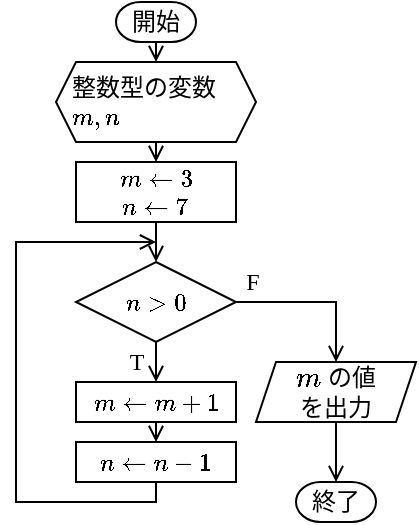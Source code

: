 <mxfile version="26.2.2">
  <diagram name="ページ1" id="Do2R8YbBjsIG0Oqwl3gb">
    <mxGraphModel dx="2417" dy="472" grid="1" gridSize="10" guides="1" tooltips="1" connect="1" arrows="1" fold="1" page="1" pageScale="1" pageWidth="827" pageHeight="1169" math="1" shadow="0">
      <root>
        <mxCell id="0" />
        <mxCell id="1" parent="0" />
        <mxCell id="6HOsOEwYccZ2VXURbwLA-26" style="edgeStyle=orthogonalEdgeStyle;shape=connector;rounded=0;orthogonalLoop=1;jettySize=auto;html=1;exitX=0.5;exitY=1;exitDx=0;exitDy=0;exitPerimeter=0;entryX=0.5;entryY=0;entryDx=0;entryDy=0;strokeColor=default;align=center;verticalAlign=middle;fontFamily=Helvetica;fontSize=11;fontColor=default;labelBackgroundColor=default;endArrow=open;endFill=0;" parent="1" source="6HOsOEwYccZ2VXURbwLA-2" target="6HOsOEwYccZ2VXURbwLA-7" edge="1">
          <mxGeometry relative="1" as="geometry" />
        </mxCell>
        <mxCell id="6HOsOEwYccZ2VXURbwLA-2" value="開始" style="strokeWidth=1;html=1;shape=mxgraph.flowchart.terminator;whiteSpace=wrap;fontFamily=Lucida Console;fontSize=12;" parent="1" vertex="1">
          <mxGeometry x="-1380" y="130" width="40" height="20" as="geometry" />
        </mxCell>
        <mxCell id="6HOsOEwYccZ2VXURbwLA-19" value="" style="edgeStyle=orthogonalEdgeStyle;rounded=0;orthogonalLoop=1;jettySize=auto;exitX=0.5;exitY=1;exitDx=0;exitDy=0;entryX=0.5;entryY=0;entryDx=0;entryDy=0;endArrow=open;endFill=0;fontFamily=Lucida Console;fontSize=12;" parent="1" source="6HOsOEwYccZ2VXURbwLA-7" target="6HOsOEwYccZ2VXURbwLA-11" edge="1">
          <mxGeometry relative="1" as="geometry" />
        </mxCell>
        <mxCell id="6HOsOEwYccZ2VXURbwLA-7" value="&lt;font face=&quot;Lucida Console&quot;&gt;&amp;nbsp;&amp;nbsp;整数型の変数&lt;/font&gt;&lt;div&gt;&lt;font face=&quot;Lucida Console&quot;&gt;&amp;nbsp; \(m, n\)&lt;/font&gt;&lt;/div&gt;" style="shape=hexagon;perimeter=hexagonPerimeter2;whiteSpace=wrap;html=1;fixedSize=1;align=left;size=10;fontSize=12;" parent="1" vertex="1">
          <mxGeometry x="-1410" y="160" width="100" height="40" as="geometry" />
        </mxCell>
        <mxCell id="6HOsOEwYccZ2VXURbwLA-11" value="\(m\leftarrow 3\)&lt;div&gt;\(n \leftarrow 7\)&lt;/div&gt;" style="rounded=0;whiteSpace=wrap;html=1;fontFamily=Lucida Console;fontSize=12;" parent="1" vertex="1">
          <mxGeometry x="-1400" y="210" width="80" height="30" as="geometry" />
        </mxCell>
        <mxCell id="6HOsOEwYccZ2VXURbwLA-22" value="T" style="edgeStyle=orthogonalEdgeStyle;shape=connector;rounded=0;orthogonalLoop=1;jettySize=auto;html=1;exitX=0.5;exitY=1;exitDx=0;exitDy=0;exitPerimeter=0;entryX=0.5;entryY=0;entryDx=0;entryDy=0;strokeColor=default;align=center;verticalAlign=middle;fontFamily=Lucida Console;fontSize=12;fontColor=default;labelBackgroundColor=default;endArrow=open;endFill=0;" parent="1" source="6HOsOEwYccZ2VXURbwLA-13" target="6HOsOEwYccZ2VXURbwLA-15" edge="1">
          <mxGeometry y="-10" relative="1" as="geometry">
            <mxPoint as="offset" />
          </mxGeometry>
        </mxCell>
        <mxCell id="6HOsOEwYccZ2VXURbwLA-13" value="\(n &amp;gt; 0\)" style="strokeWidth=1;html=1;shape=mxgraph.flowchart.decision;whiteSpace=wrap;fontFamily=Lucida Console;fontSize=12;" parent="1" vertex="1">
          <mxGeometry x="-1400" y="260" width="80" height="40" as="geometry" />
        </mxCell>
        <mxCell id="6HOsOEwYccZ2VXURbwLA-23" style="edgeStyle=orthogonalEdgeStyle;shape=connector;rounded=0;orthogonalLoop=1;jettySize=auto;html=1;exitX=0.5;exitY=1;exitDx=0;exitDy=0;entryX=0.5;entryY=0;entryDx=0;entryDy=0;strokeColor=default;align=center;verticalAlign=middle;fontFamily=Helvetica;fontSize=11;fontColor=default;labelBackgroundColor=default;endArrow=open;endFill=0;" parent="1" source="6HOsOEwYccZ2VXURbwLA-15" target="6HOsOEwYccZ2VXURbwLA-16" edge="1">
          <mxGeometry relative="1" as="geometry" />
        </mxCell>
        <mxCell id="6HOsOEwYccZ2VXURbwLA-15" value="\(m\leftarrow m + 1\)" style="rounded=0;whiteSpace=wrap;html=1;fontFamily=Lucida Console;fontSize=12;" parent="1" vertex="1">
          <mxGeometry x="-1400" y="320" width="80" height="20" as="geometry" />
        </mxCell>
        <mxCell id="6HOsOEwYccZ2VXURbwLA-24" style="edgeStyle=orthogonalEdgeStyle;shape=connector;rounded=0;orthogonalLoop=1;jettySize=auto;html=1;exitX=0.5;exitY=1;exitDx=0;exitDy=0;strokeColor=default;align=center;verticalAlign=middle;fontFamily=Helvetica;fontSize=11;fontColor=default;labelBackgroundColor=default;endArrow=open;endFill=0;" parent="1" source="6HOsOEwYccZ2VXURbwLA-16" edge="1">
          <mxGeometry relative="1" as="geometry">
            <mxPoint x="-1360" y="250" as="targetPoint" />
            <mxPoint x="-1360" y="380" as="sourcePoint" />
            <Array as="points">
              <mxPoint x="-1360" y="380" />
              <mxPoint x="-1430" y="380" />
              <mxPoint x="-1430" y="250" />
              <mxPoint x="-1360" y="250" />
            </Array>
          </mxGeometry>
        </mxCell>
        <mxCell id="6HOsOEwYccZ2VXURbwLA-16" value="\(n\leftarrow n - 1\)" style="rounded=0;whiteSpace=wrap;html=1;fontFamily=Lucida Console;fontSize=12;" parent="1" vertex="1">
          <mxGeometry x="-1400" y="350" width="80" height="20" as="geometry" />
        </mxCell>
        <mxCell id="6HOsOEwYccZ2VXURbwLA-20" style="edgeStyle=orthogonalEdgeStyle;shape=connector;rounded=0;orthogonalLoop=1;jettySize=auto;html=1;exitX=0.5;exitY=1;exitDx=0;exitDy=0;entryX=0.5;entryY=0;entryDx=0;entryDy=0;entryPerimeter=0;strokeColor=default;align=center;verticalAlign=middle;fontFamily=Helvetica;fontSize=11;fontColor=default;labelBackgroundColor=default;endArrow=open;endFill=0;" parent="1" source="6HOsOEwYccZ2VXURbwLA-11" target="6HOsOEwYccZ2VXURbwLA-13" edge="1">
          <mxGeometry relative="1" as="geometry" />
        </mxCell>
        <mxCell id="6HOsOEwYccZ2VXURbwLA-25" value="終了" style="strokeWidth=1;html=1;shape=mxgraph.flowchart.terminator;whiteSpace=wrap;fontFamily=Lucida Console;fontSize=12;" parent="1" vertex="1">
          <mxGeometry x="-1290" y="370" width="40" height="20" as="geometry" />
        </mxCell>
        <mxCell id="6HOsOEwYccZ2VXURbwLA-27" value="&lt;font face=&quot;Lucida Console&quot;&gt;F&lt;/font&gt;" style="edgeStyle=orthogonalEdgeStyle;shape=connector;rounded=0;orthogonalLoop=1;jettySize=auto;html=1;exitX=1;exitY=0.5;exitDx=0;exitDy=0;exitPerimeter=0;entryX=0.5;entryY=0;entryDx=0;entryDy=0;strokeColor=default;align=center;verticalAlign=middle;fontFamily=Helvetica;fontSize=12;fontColor=default;labelBackgroundColor=default;endArrow=open;endFill=0;" parent="1" source="6HOsOEwYccZ2VXURbwLA-13" target="5qlxgYzfs1YS5cD4jpSk-1" edge="1">
          <mxGeometry x="-0.818" y="10" relative="1" as="geometry">
            <mxPoint as="offset" />
          </mxGeometry>
        </mxCell>
        <mxCell id="5qlxgYzfs1YS5cD4jpSk-1" value="\(m\) の値&lt;div&gt;を出力&lt;/div&gt;" style="shape=parallelogram;perimeter=parallelogramPerimeter;whiteSpace=wrap;html=1;fixedSize=1;size=10;" vertex="1" parent="1">
          <mxGeometry x="-1310" y="310" width="80" height="30" as="geometry" />
        </mxCell>
        <mxCell id="5qlxgYzfs1YS5cD4jpSk-2" style="edgeStyle=orthogonalEdgeStyle;rounded=0;orthogonalLoop=1;jettySize=auto;html=1;exitX=0.5;exitY=1;exitDx=0;exitDy=0;entryX=0.5;entryY=0;entryDx=0;entryDy=0;entryPerimeter=0;endArrow=open;endFill=0;" edge="1" parent="1" source="5qlxgYzfs1YS5cD4jpSk-1" target="6HOsOEwYccZ2VXURbwLA-25">
          <mxGeometry relative="1" as="geometry" />
        </mxCell>
      </root>
    </mxGraphModel>
  </diagram>
</mxfile>
